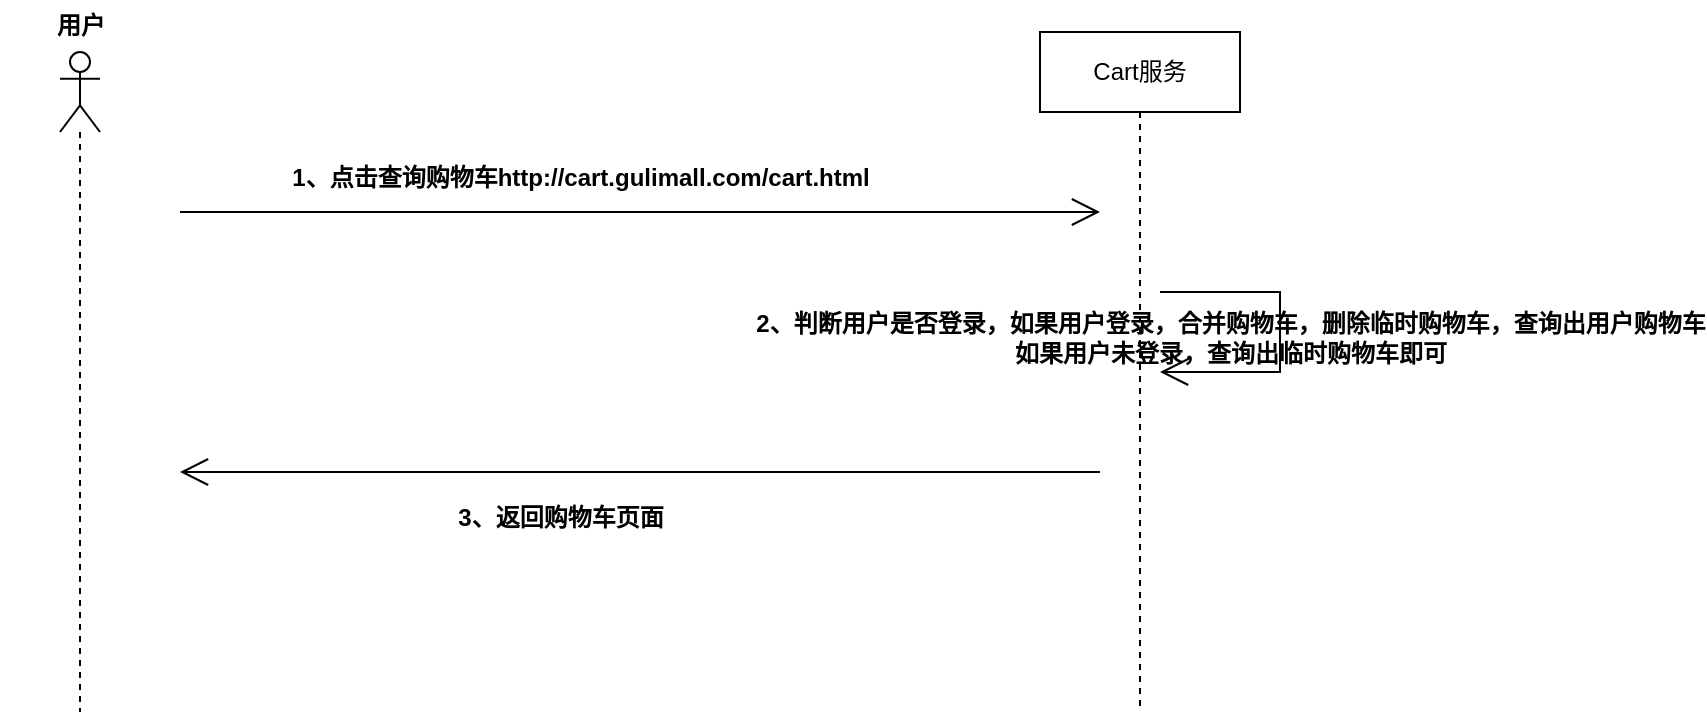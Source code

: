 <mxfile version="21.2.3" type="github">
  <diagram name="第 1 页" id="U3Ll2fdez_90nZSnxkvV">
    <mxGraphModel dx="1138" dy="606" grid="1" gridSize="10" guides="1" tooltips="1" connect="1" arrows="1" fold="1" page="1" pageScale="1" pageWidth="827" pageHeight="1169" math="0" shadow="0">
      <root>
        <mxCell id="0" />
        <mxCell id="1" parent="0" />
        <mxCell id="dsC9LxEer38TDrXxKyG9-1" value="" style="shape=umlLifeline;perimeter=lifelinePerimeter;whiteSpace=wrap;html=1;container=1;dropTarget=0;collapsible=0;recursiveResize=0;outlineConnect=0;portConstraint=eastwest;newEdgeStyle={&quot;edgeStyle&quot;:&quot;elbowEdgeStyle&quot;,&quot;elbow&quot;:&quot;vertical&quot;,&quot;curved&quot;:0,&quot;rounded&quot;:0};participant=umlActor;" vertex="1" parent="1">
          <mxGeometry x="130" y="100" width="20" height="330" as="geometry" />
        </mxCell>
        <mxCell id="dsC9LxEer38TDrXxKyG9-2" value="用户" style="text;align=center;fontStyle=1;verticalAlign=middle;spacingLeft=3;spacingRight=3;strokeColor=none;rotatable=0;points=[[0,0.5],[1,0.5]];portConstraint=eastwest;html=1;" vertex="1" parent="1">
          <mxGeometry x="100" y="74" width="80" height="26" as="geometry" />
        </mxCell>
        <mxCell id="dsC9LxEer38TDrXxKyG9-3" value="Cart服务" style="shape=umlLifeline;perimeter=lifelinePerimeter;whiteSpace=wrap;html=1;container=1;dropTarget=0;collapsible=0;recursiveResize=0;outlineConnect=0;portConstraint=eastwest;newEdgeStyle={&quot;edgeStyle&quot;:&quot;elbowEdgeStyle&quot;,&quot;elbow&quot;:&quot;vertical&quot;,&quot;curved&quot;:0,&quot;rounded&quot;:0};" vertex="1" parent="1">
          <mxGeometry x="620" y="90" width="100" height="340" as="geometry" />
        </mxCell>
        <mxCell id="dsC9LxEer38TDrXxKyG9-4" value="" style="endArrow=open;endFill=1;endSize=12;html=1;rounded=0;" edge="1" parent="1">
          <mxGeometry width="160" relative="1" as="geometry">
            <mxPoint x="190" y="180" as="sourcePoint" />
            <mxPoint x="650" y="180" as="targetPoint" />
          </mxGeometry>
        </mxCell>
        <mxCell id="dsC9LxEer38TDrXxKyG9-5" value="1、点击查询购物车http://cart.gulimall.com/cart.html" style="text;align=center;fontStyle=1;verticalAlign=middle;spacingLeft=3;spacingRight=3;strokeColor=none;rotatable=0;points=[[0,0.5],[1,0.5]];portConstraint=eastwest;html=1;" vertex="1" parent="1">
          <mxGeometry x="350" y="150" width="80" height="26" as="geometry" />
        </mxCell>
        <mxCell id="dsC9LxEer38TDrXxKyG9-8" value="" style="endArrow=open;endFill=1;endSize=12;html=1;rounded=0;" edge="1" parent="1">
          <mxGeometry width="160" relative="1" as="geometry">
            <mxPoint x="680" y="220" as="sourcePoint" />
            <mxPoint x="680" y="260" as="targetPoint" />
            <Array as="points">
              <mxPoint x="740" y="220" />
              <mxPoint x="740" y="260" />
            </Array>
          </mxGeometry>
        </mxCell>
        <mxCell id="dsC9LxEer38TDrXxKyG9-9" value="2、判断用户是否登录，如果用户登录，合并购物车，删除临时购物车，查询出用户购物车&lt;br&gt;如果用户未登录，查询出临时购物车即可" style="text;align=center;fontStyle=1;verticalAlign=middle;spacingLeft=3;spacingRight=3;strokeColor=none;rotatable=0;points=[[0,0.5],[1,0.5]];portConstraint=eastwest;html=1;" vertex="1" parent="1">
          <mxGeometry x="700" y="230" width="30" height="26" as="geometry" />
        </mxCell>
        <mxCell id="dsC9LxEer38TDrXxKyG9-12" value="" style="endArrow=open;endFill=1;endSize=12;html=1;rounded=0;" edge="1" parent="1">
          <mxGeometry width="160" relative="1" as="geometry">
            <mxPoint x="650" y="310" as="sourcePoint" />
            <mxPoint x="190" y="310" as="targetPoint" />
          </mxGeometry>
        </mxCell>
        <mxCell id="dsC9LxEer38TDrXxKyG9-13" value="3、返回购物车页面" style="text;align=center;fontStyle=1;verticalAlign=middle;spacingLeft=3;spacingRight=3;strokeColor=none;rotatable=0;points=[[0,0.5],[1,0.5]];portConstraint=eastwest;html=1;" vertex="1" parent="1">
          <mxGeometry x="340" y="320" width="80" height="26" as="geometry" />
        </mxCell>
      </root>
    </mxGraphModel>
  </diagram>
</mxfile>

